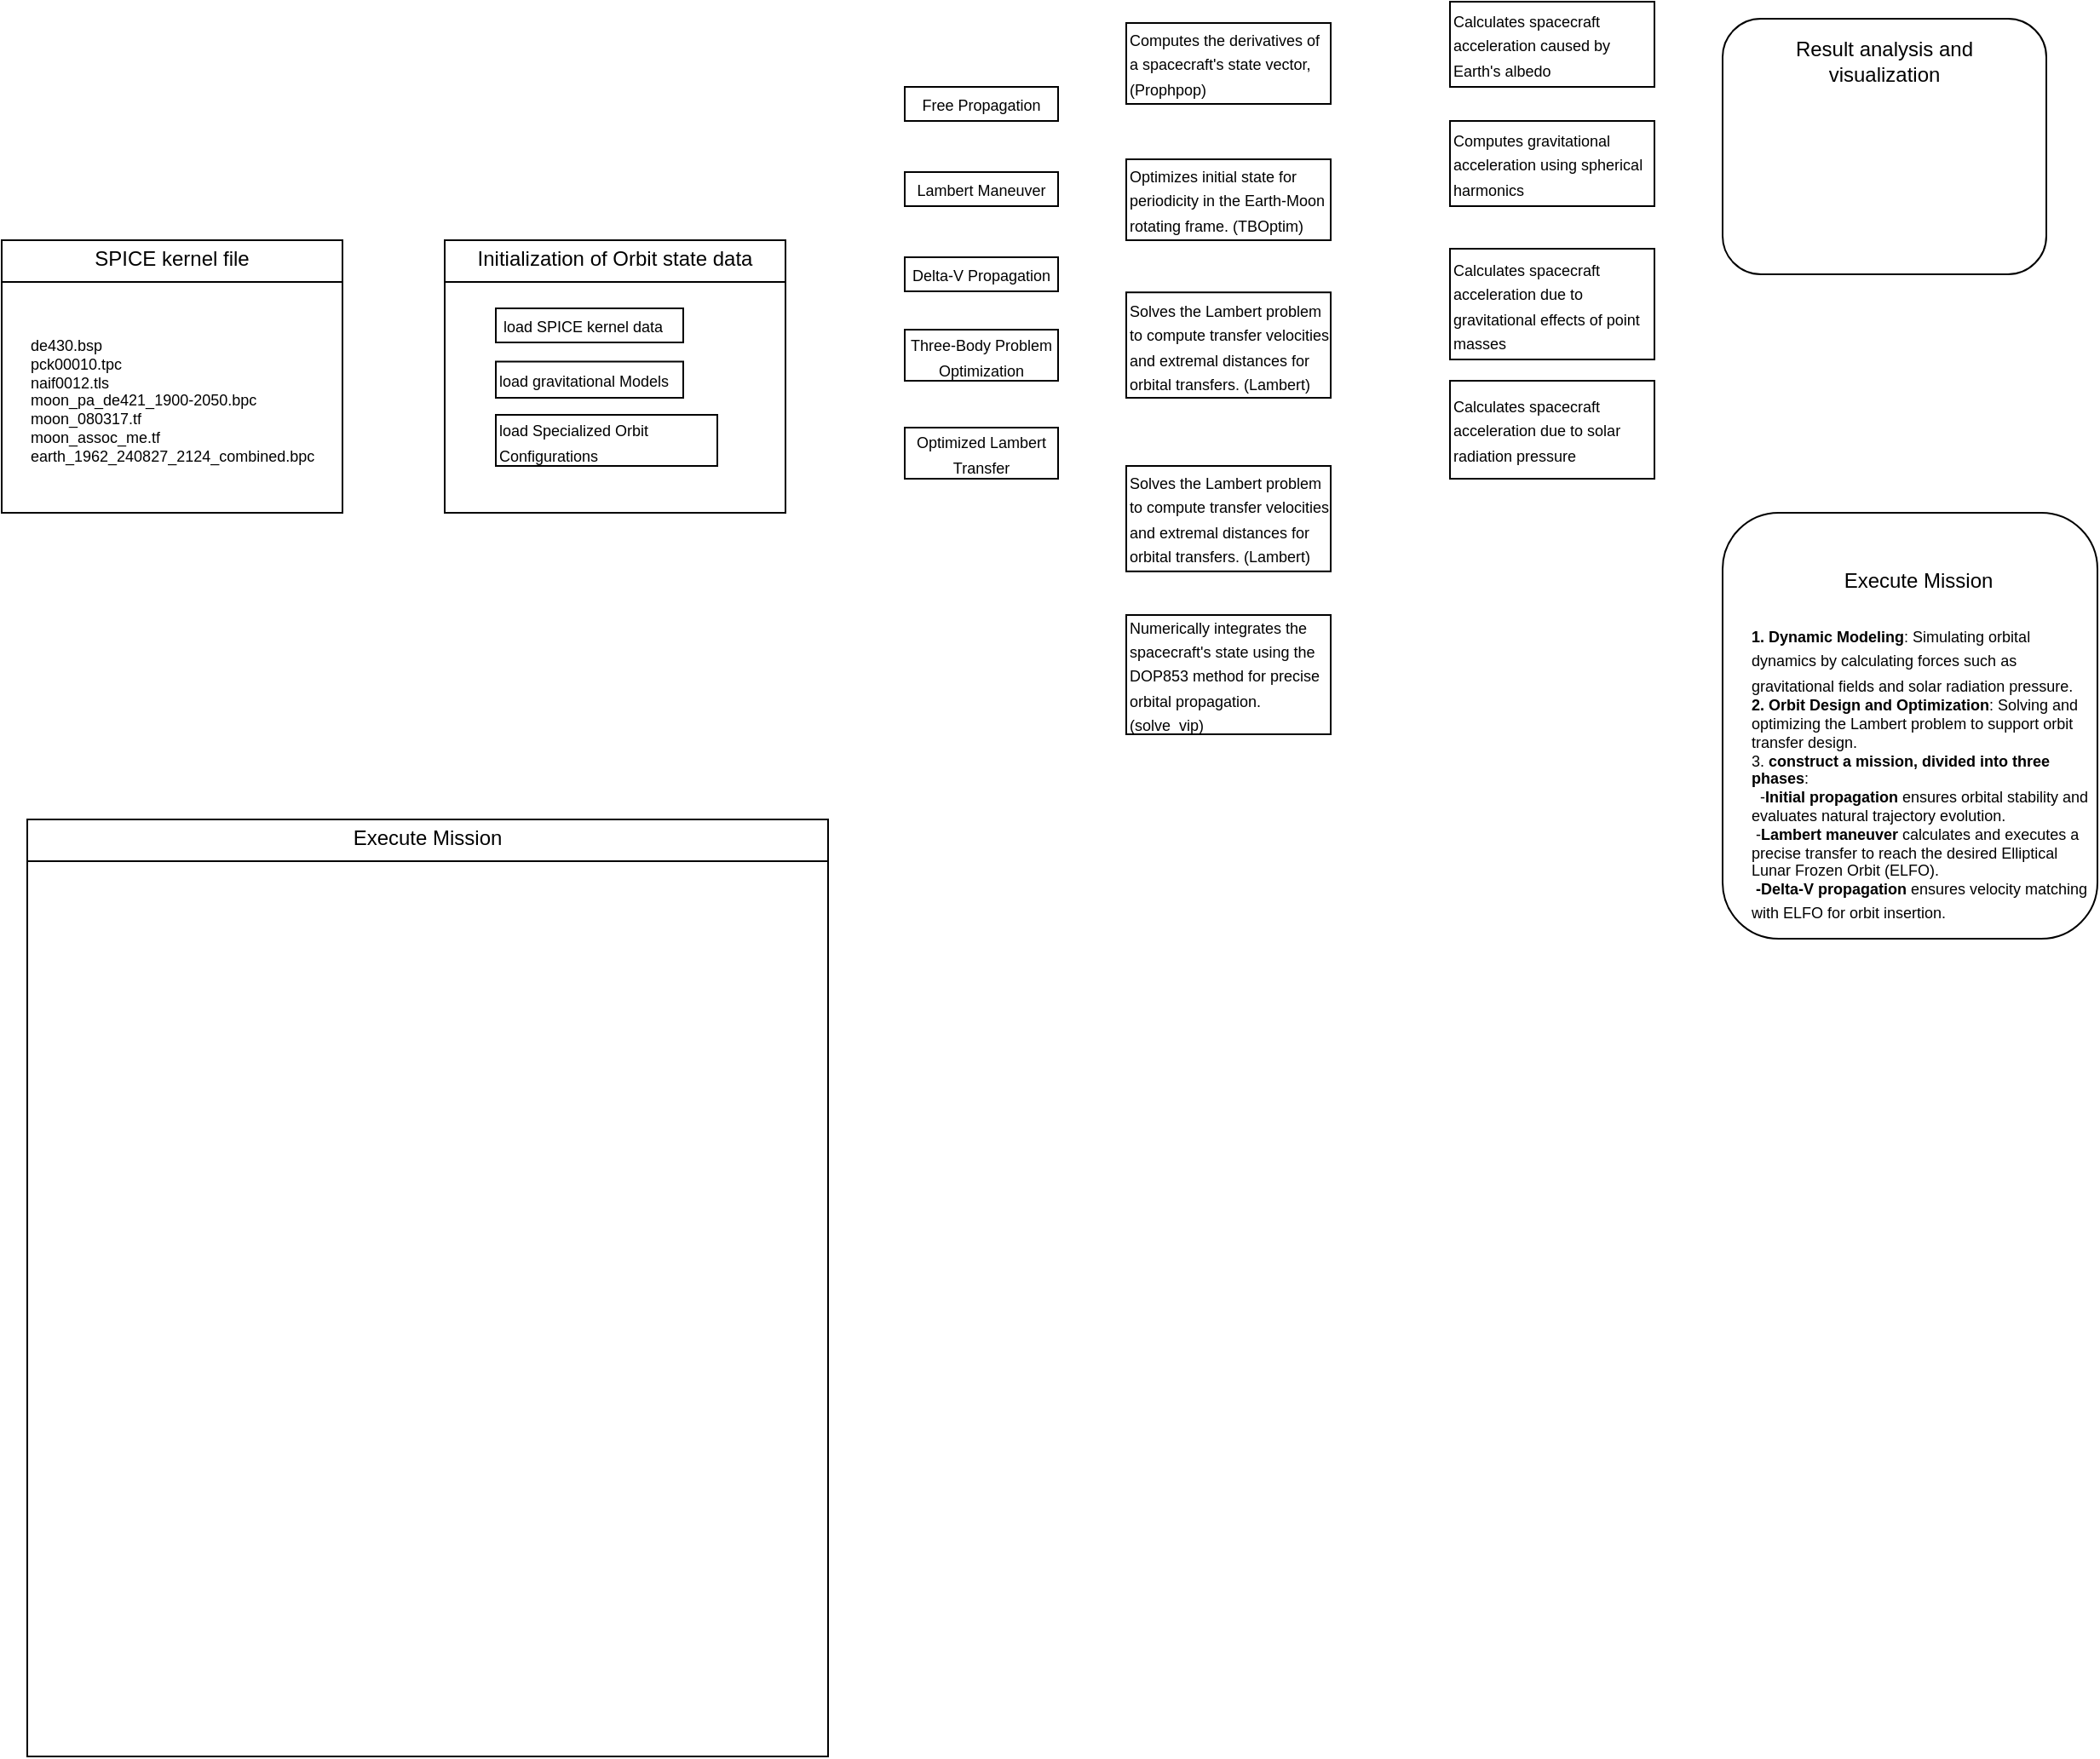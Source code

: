 <mxfile version="24.8.6">
  <diagram name="Page-1" id="9361dd3d-8414-5efd-6122-117bd74ce7a7">
    <mxGraphModel dx="2035" dy="1086" grid="1" gridSize="10" guides="1" tooltips="1" connect="1" arrows="1" fold="1" page="0" pageScale="1.5" pageWidth="826" pageHeight="1169" background="none" math="0" shadow="0">
      <root>
        <mxCell id="0" />
        <mxCell id="1" parent="0" />
        <mxCell id="raCDrMh42CsUO1TfeVZc-3" value="" style="rounded=1;whiteSpace=wrap;html=1;" vertex="1" parent="1">
          <mxGeometry x="490" y="280" width="220" height="250" as="geometry" />
        </mxCell>
        <mxCell id="raCDrMh42CsUO1TfeVZc-4" value="" style="rounded=1;whiteSpace=wrap;html=1;" vertex="1" parent="1">
          <mxGeometry x="490" y="-10" width="190" height="150" as="geometry" />
        </mxCell>
        <mxCell id="raCDrMh42CsUO1TfeVZc-8" value="Execute Mission" style="text;strokeColor=none;align=center;fillColor=none;html=1;verticalAlign=middle;whiteSpace=wrap;rounded=0;" vertex="1" parent="1">
          <mxGeometry x="535" y="305" width="140" height="30" as="geometry" />
        </mxCell>
        <mxCell id="raCDrMh42CsUO1TfeVZc-9" value="Result analysis and visualization" style="text;strokeColor=none;align=center;fillColor=none;html=1;verticalAlign=middle;whiteSpace=wrap;rounded=0;" vertex="1" parent="1">
          <mxGeometry x="515" width="140" height="30" as="geometry" />
        </mxCell>
        <mxCell id="raCDrMh42CsUO1TfeVZc-14" value="&lt;font style=&quot;font-size: 9px;&quot;&gt;&lt;strong style=&quot;&quot; data-immersive-translate-walked=&quot;97188760-1b95-4faa-a504-3947132e1d31&quot;&gt;1. Dynamic Modeling&lt;/strong&gt;: Simulating orbital dynamics by calculating forces such as gravitational fields and solar radiation pressure.&lt;/font&gt;&lt;div style=&quot;font-size: 9px;&quot;&gt;&lt;font style=&quot;font-size: 9px;&quot;&gt;&lt;b&gt;&lt;font style=&quot;font-size: 9px;&quot;&gt;2.&amp;nbsp;&lt;/font&gt;&lt;span style=&quot;background-color: initial;&quot; data-immersive-translate-walked=&quot;97188760-1b95-4faa-a504-3947132e1d31&quot;&gt;Orbit Design and Optimization&lt;/span&gt;&lt;/b&gt;&lt;span style=&quot;background-color: initial;&quot;&gt;: Solving and optimizing the Lambert problem to support orbit transfer design.&lt;/span&gt;&lt;/font&gt;&lt;/div&gt;&lt;div style=&quot;font-size: 9px;&quot;&gt;&lt;font style=&quot;font-size: 9px;&quot;&gt;3.&amp;nbsp;&lt;b&gt;construct a mission, divided into three phases&lt;/b&gt;:&lt;/font&gt;&lt;/div&gt;&lt;div style=&quot;font-size: 9px;&quot;&gt;&lt;font style=&quot;font-size: 9px;&quot;&gt;&amp;nbsp; -&lt;strong style=&quot;background-color: initial;&quot; data-immersive-translate-walked=&quot;c31a89dd-fdb8-4741-b4f0-9a972a691e82&quot;&gt;Initial propagation&lt;/strong&gt;&lt;span style=&quot;background-color: initial;&quot;&gt; ensures orbital stability and evaluates natural trajectory evolution.&lt;/span&gt;&lt;/font&gt;&lt;/div&gt;&lt;div style=&quot;font-size: 9px;&quot;&gt;&lt;font style=&quot;font-size: 9px;&quot;&gt;&lt;span style=&quot;background-color: initial;&quot;&gt;&amp;nbsp;-&lt;/span&gt;&lt;strong style=&quot;background-color: initial;&quot; data-immersive-translate-walked=&quot;c31a89dd-fdb8-4741-b4f0-9a972a691e82&quot;&gt;Lambert maneuver&lt;/strong&gt;&lt;span style=&quot;background-color: initial;&quot;&gt; calculates and executes a precise transfer to reach the desired Elliptical Lunar Frozen Orbit (ELFO).&lt;/span&gt;&lt;/font&gt;&lt;/div&gt;&lt;div style=&quot;font-size: 9px;&quot;&gt;&lt;font style=&quot;font-size: 9px;&quot;&gt;&lt;strong style=&quot;&quot; data-immersive-translate-walked=&quot;c31a89dd-fdb8-4741-b4f0-9a972a691e82&quot;&gt;&amp;nbsp;-Delta-V propagation&lt;/strong&gt; ensures velocity matching with ELFO for orbit insertion.&lt;/font&gt;&lt;span style=&quot;background-color: initial; font-size: 12px;&quot;&gt;&lt;/span&gt;&lt;/div&gt;" style="text;whiteSpace=wrap;html=1;" vertex="1" parent="1">
          <mxGeometry x="505" y="337.5" width="200" height="192.5" as="geometry" />
        </mxCell>
        <mxCell id="raCDrMh42CsUO1TfeVZc-32" value="&lt;p style=&quot;margin:0px;margin-top:4px;text-align:center;&quot;&gt;&lt;span style=&quot;background-color: initial;&quot;&gt;SPICE kernel file&lt;/span&gt;&lt;/p&gt;&lt;hr size=&quot;1&quot; style=&quot;border-style:solid;&quot;&gt;&lt;div style=&quot;height:2px;&quot;&gt;&lt;/div&gt;" style="verticalAlign=top;align=left;overflow=fill;html=1;whiteSpace=wrap;" vertex="1" parent="1">
          <mxGeometry x="-520" y="120" width="200" height="160" as="geometry" />
        </mxCell>
        <UserObject label="de430.bsp&#xa;pck00010.tpc&#xa;naif0012.tls&#xa;moon_pa_de421_1900-2050.bpc&#xa;moon_080317.tf&#xa;moon_assoc_me.tf&#xa;earth_1962_240827_2124_combined.bpc" link="de430.bsp&#xa;pck00010.tpc&#xa;naif0012.tls&#xa;moon_pa_de421_1900-2050.bpc&#xa;moon_080317.tf&#xa;moon_assoc_me.tf&#xa;earth_1962_240827_2124_combined.bpc" id="raCDrMh42CsUO1TfeVZc-12">
          <mxCell style="text;whiteSpace=wrap;fontSize=9;" vertex="1" parent="1">
            <mxGeometry x="-505" y="170" width="170" height="120" as="geometry" />
          </mxCell>
        </UserObject>
        <mxCell id="raCDrMh42CsUO1TfeVZc-36" value="&lt;p style=&quot;margin:0px;margin-top:4px;text-align:center;&quot;&gt;&lt;span style=&quot;background-color: initial;&quot;&gt;Initialization of Orbit state data&lt;/span&gt;&lt;/p&gt;&lt;hr size=&quot;1&quot; style=&quot;border-style:solid;&quot;&gt;&lt;div style=&quot;height:2px;&quot;&gt;&lt;/div&gt;" style="verticalAlign=top;align=left;overflow=fill;html=1;whiteSpace=wrap;" vertex="1" parent="1">
          <mxGeometry x="-260" y="120" width="200" height="160" as="geometry" />
        </mxCell>
        <mxCell id="raCDrMh42CsUO1TfeVZc-17" value="&lt;font style=&quot;font-size: 9px;&quot;&gt;&amp;nbsp;load SPICE kernel data&lt;/font&gt;" style="html=1;whiteSpace=wrap;align=left;" vertex="1" parent="1">
          <mxGeometry x="-230" y="160" width="110" height="20" as="geometry" />
        </mxCell>
        <mxCell id="raCDrMh42CsUO1TfeVZc-18" value="&lt;font style=&quot;font-size: 9px;&quot;&gt;load gravitational Models&amp;nbsp;&lt;/font&gt;" style="html=1;whiteSpace=wrap;align=left;" vertex="1" parent="1">
          <mxGeometry x="-230" y="191.25" width="110" height="21.25" as="geometry" />
        </mxCell>
        <mxCell id="raCDrMh42CsUO1TfeVZc-20" value="&lt;font style=&quot;font-size: 9px;&quot;&gt;load Specialized Orbit Configurations&lt;/font&gt;" style="html=1;whiteSpace=wrap;align=left;" vertex="1" parent="1">
          <mxGeometry x="-230" y="222.5" width="130" height="30" as="geometry" />
        </mxCell>
        <mxCell id="raCDrMh42CsUO1TfeVZc-38" value="&lt;p style=&quot;margin:0px;margin-top:4px;text-align:center;&quot;&gt;&lt;span style=&quot;background-color: initial;&quot;&gt;Execute Mission&lt;/span&gt;&lt;/p&gt;&lt;hr size=&quot;1&quot; style=&quot;border-style:solid;&quot;&gt;&lt;div style=&quot;height:2px;&quot;&gt;&lt;/div&gt;" style="verticalAlign=top;align=left;overflow=fill;html=1;whiteSpace=wrap;" vertex="1" parent="1">
          <mxGeometry x="-505" y="460" width="470" height="550" as="geometry" />
        </mxCell>
        <mxCell id="raCDrMh42CsUO1TfeVZc-43" value="&lt;font style=&quot;font-size: 9px;&quot;&gt;Free Propagation&lt;/font&gt;" style="html=1;whiteSpace=wrap;align=center;" vertex="1" parent="1">
          <mxGeometry x="10" y="30" width="90" height="20" as="geometry" />
        </mxCell>
        <mxCell id="raCDrMh42CsUO1TfeVZc-44" value="&lt;font style=&quot;font-size: 9px;&quot;&gt;Lambert Maneuver&lt;/font&gt;" style="html=1;whiteSpace=wrap;align=center;" vertex="1" parent="1">
          <mxGeometry x="10" y="80" width="90" height="20" as="geometry" />
        </mxCell>
        <mxCell id="raCDrMh42CsUO1TfeVZc-45" value="&lt;font style=&quot;font-size: 9px;&quot;&gt;Delta-V Propagation&lt;/font&gt;" style="html=1;whiteSpace=wrap;align=center;" vertex="1" parent="1">
          <mxGeometry x="10" y="130" width="90" height="20" as="geometry" />
        </mxCell>
        <mxCell id="raCDrMh42CsUO1TfeVZc-59" value="&lt;font style=&quot;font-size: 9px;&quot;&gt;Calculates spacecraft acceleration caused by Earth&#39;s albedo&lt;/font&gt;" style="html=1;whiteSpace=wrap;align=left;" vertex="1" parent="1">
          <mxGeometry x="330" y="-20" width="120" height="50" as="geometry" />
        </mxCell>
        <mxCell id="raCDrMh42CsUO1TfeVZc-60" value="&lt;font style=&quot;font-size: 9px;&quot;&gt;Calculates spacecraft acceleration due to gravitational effects of point masses&lt;/font&gt;" style="html=1;whiteSpace=wrap;align=left;" vertex="1" parent="1">
          <mxGeometry x="330" y="125" width="120" height="65" as="geometry" />
        </mxCell>
        <mxCell id="raCDrMh42CsUO1TfeVZc-61" value="&lt;font style=&quot;font-size: 9px;&quot;&gt;Computes gravitational acceleration using spherical harmonics&lt;/font&gt;" style="html=1;whiteSpace=wrap;align=left;" vertex="1" parent="1">
          <mxGeometry x="330" y="50" width="120" height="50" as="geometry" />
        </mxCell>
        <mxCell id="raCDrMh42CsUO1TfeVZc-63" value="&lt;font style=&quot;font-size: 9px;&quot;&gt;Calculates spacecraft acceleration due to solar radiation pressure&lt;/font&gt;" style="html=1;whiteSpace=wrap;align=left;" vertex="1" parent="1">
          <mxGeometry x="330" y="202.5" width="120" height="57.5" as="geometry" />
        </mxCell>
        <mxCell id="raCDrMh42CsUO1TfeVZc-65" value="&lt;font style=&quot;font-size: 9px;&quot;&gt;Computes the derivatives of a spacecraft&#39;s state vector,(Prophpop)&lt;/font&gt;" style="html=1;whiteSpace=wrap;align=left;" vertex="1" parent="1">
          <mxGeometry x="140" y="-7.5" width="120" height="47.5" as="geometry" />
        </mxCell>
        <mxCell id="raCDrMh42CsUO1TfeVZc-66" value="&lt;font style=&quot;font-size: 9px;&quot;&gt;Optimizes initial state for periodicity in the Earth-Moon rotating frame. (TBOptim)&lt;/font&gt;" style="html=1;whiteSpace=wrap;align=left;" vertex="1" parent="1">
          <mxGeometry x="140" y="72.5" width="120" height="47.5" as="geometry" />
        </mxCell>
        <mxCell id="raCDrMh42CsUO1TfeVZc-68" value="&lt;span style=&quot;text-align: left;&quot;&gt;&lt;font style=&quot;font-size: 9px;&quot;&gt;Three-Body Problem Optimization&lt;/font&gt;&lt;/span&gt;" style="html=1;whiteSpace=wrap;align=center;" vertex="1" parent="1">
          <mxGeometry x="10" y="172.5" width="90" height="30" as="geometry" />
        </mxCell>
        <mxCell id="raCDrMh42CsUO1TfeVZc-72" value="&lt;span style=&quot;text-align: left;&quot;&gt;&lt;font style=&quot;font-size: 9px;&quot;&gt;Optimized Lambert Transfer&lt;/font&gt;&lt;/span&gt;" style="html=1;whiteSpace=wrap;align=center;" vertex="1" parent="1">
          <mxGeometry x="10" y="230" width="90" height="30" as="geometry" />
        </mxCell>
        <mxCell id="raCDrMh42CsUO1TfeVZc-74" value="&lt;font style=&quot;font-size: 9px;&quot;&gt;Solves the Lambert problem to compute transfer velocities and extremal distances for orbital transfers. (Lambert)&lt;/font&gt;" style="html=1;whiteSpace=wrap;align=left;" vertex="1" parent="1">
          <mxGeometry x="140" y="150.62" width="120" height="61.88" as="geometry" />
        </mxCell>
        <mxCell id="raCDrMh42CsUO1TfeVZc-75" value="&lt;font style=&quot;font-size: 9px;&quot;&gt;Solves the Lambert problem to compute transfer velocities and extremal distances for orbital transfers. (Lambert)&lt;/font&gt;" style="html=1;whiteSpace=wrap;align=left;" vertex="1" parent="1">
          <mxGeometry x="140" y="252.5" width="120" height="61.88" as="geometry" />
        </mxCell>
        <mxCell id="raCDrMh42CsUO1TfeVZc-77" value="&lt;font style=&quot;font-size: 9px;&quot;&gt;Numerically integrates the spacecraft&#39;s state using the DOP853 method for precise orbital propagation. (solve_vip)&lt;/font&gt;" style="html=1;whiteSpace=wrap;align=left;" vertex="1" parent="1">
          <mxGeometry x="140" y="340" width="120" height="70" as="geometry" />
        </mxCell>
      </root>
    </mxGraphModel>
  </diagram>
</mxfile>
